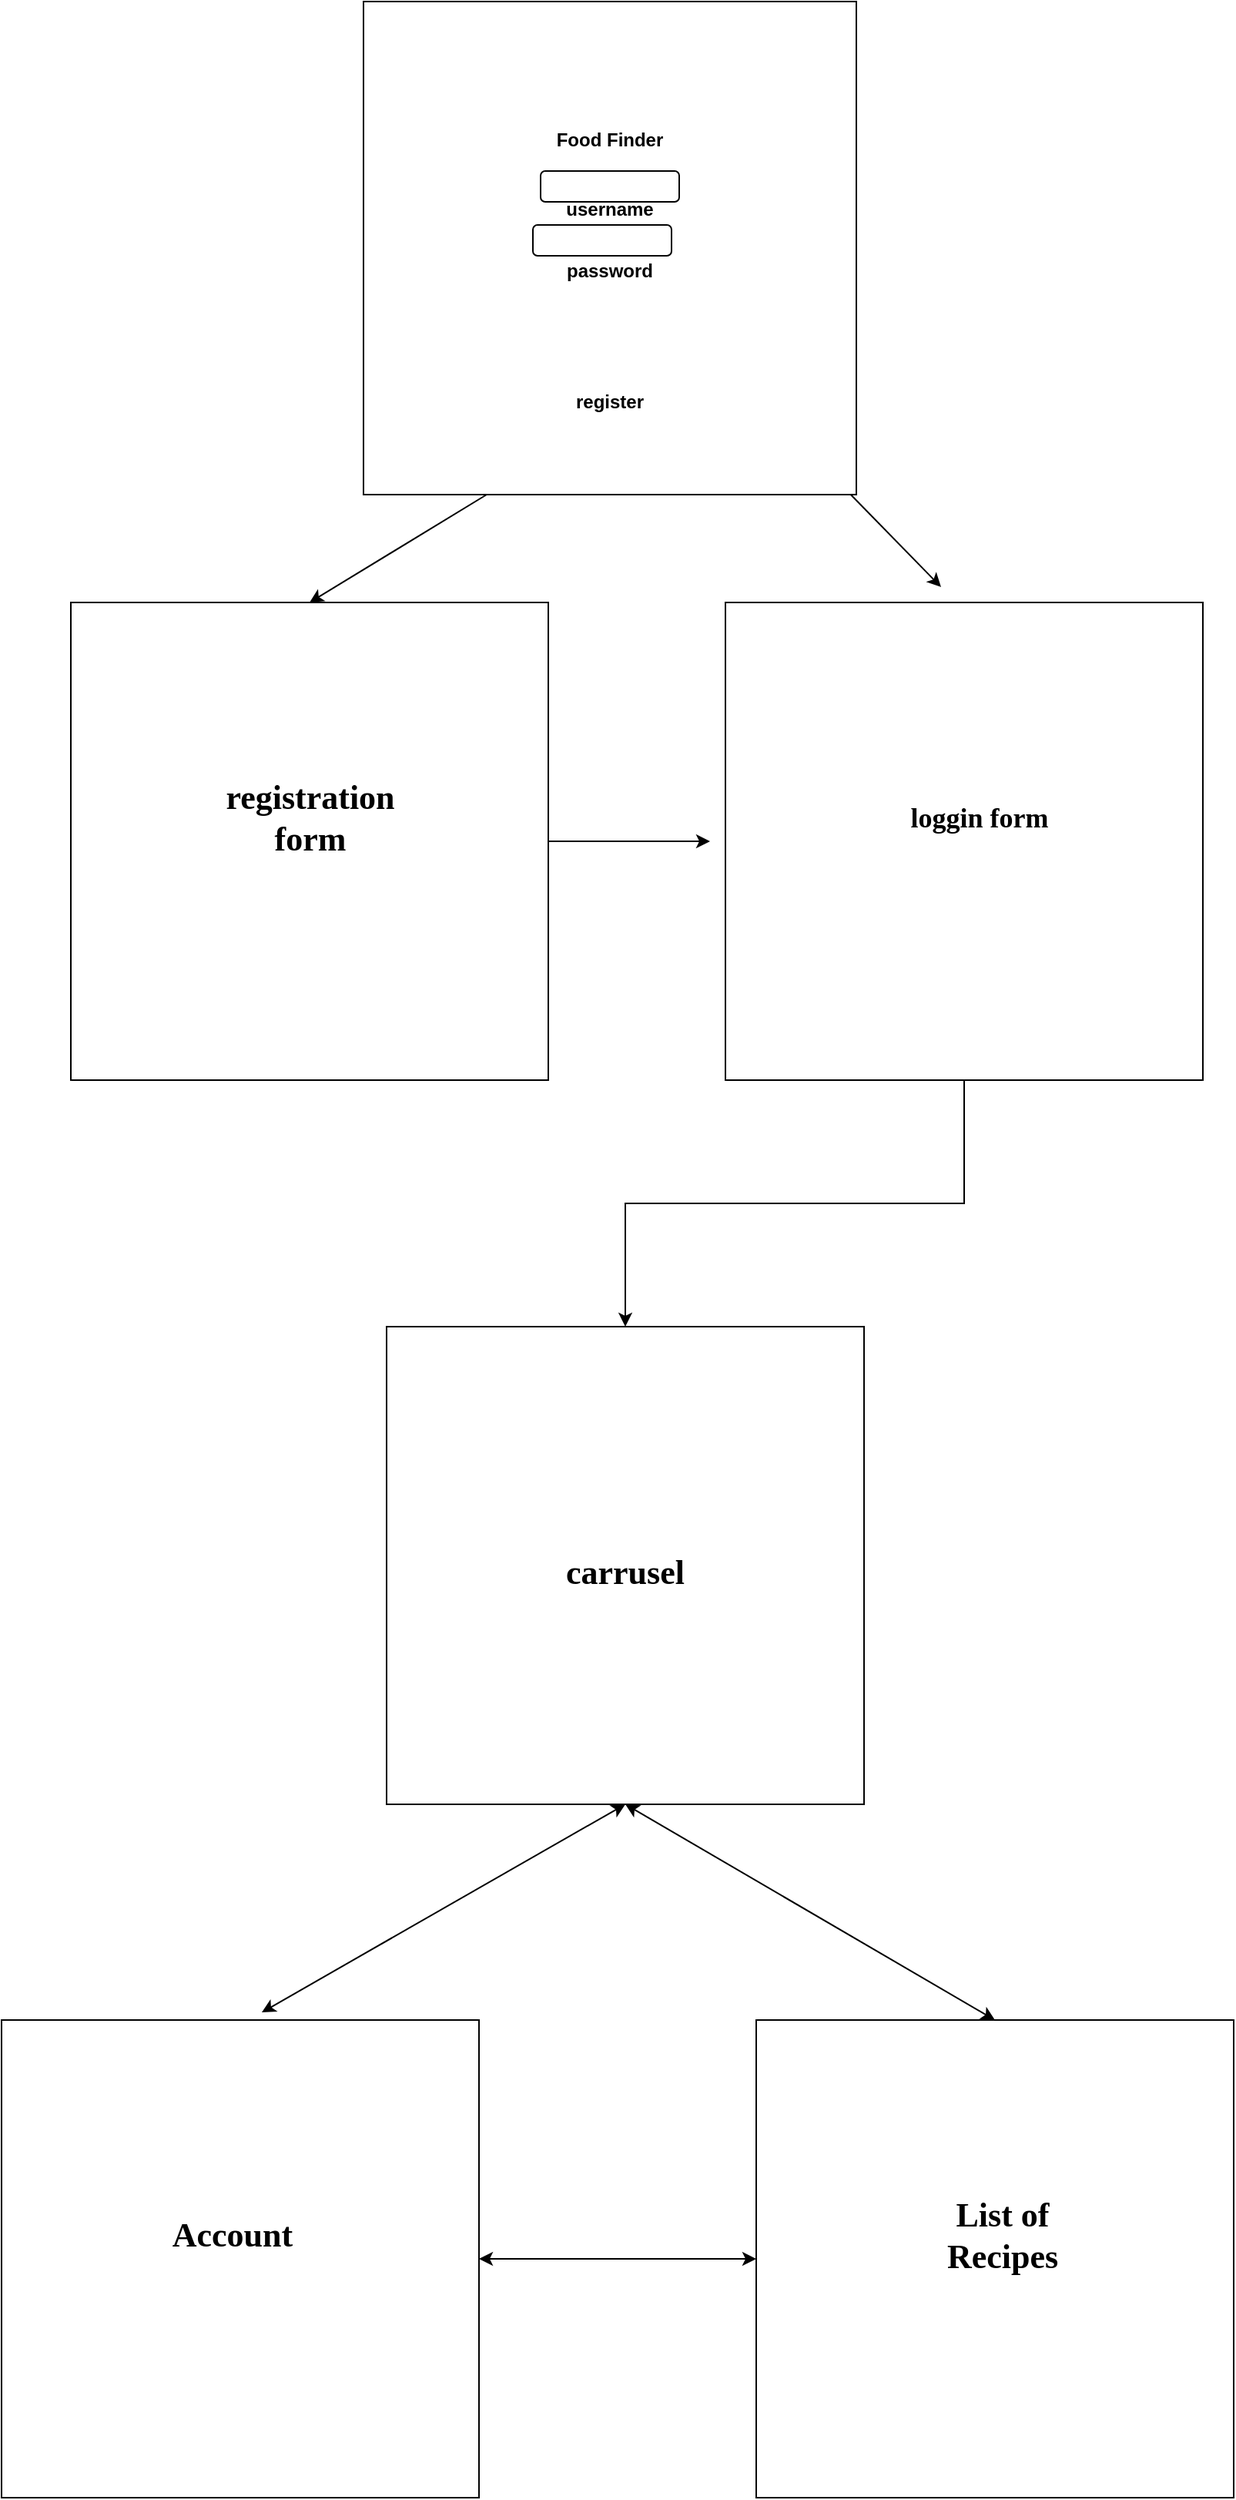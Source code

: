 <mxfile version="14.1.9" type="device"><diagram id="YLIy3OeQ4RPr63b6gepJ" name="Page-1"><mxGraphModel dx="1298" dy="833" grid="1" gridSize="10" guides="1" tooltips="1" connect="1" arrows="1" fold="1" page="1" pageScale="1" pageWidth="850" pageHeight="1100" math="0" shadow="0"><root><mxCell id="0"/><mxCell id="1" parent="0"/><mxCell id="fVj1W50yYzNSWGZp0jC5-1" value="" style="whiteSpace=wrap;html=1;aspect=fixed;" vertex="1" parent="1"><mxGeometry x="265" y="90" width="320" height="320" as="geometry"/></mxCell><mxCell id="fVj1W50yYzNSWGZp0jC5-2" value="username" style="text;html=1;strokeColor=none;fillColor=none;align=center;verticalAlign=middle;whiteSpace=wrap;rounded=0;fontStyle=1" vertex="1" parent="1"><mxGeometry x="405" y="215" width="40" height="20" as="geometry"/></mxCell><mxCell id="fVj1W50yYzNSWGZp0jC5-3" value="Food Finder" style="text;html=1;strokeColor=none;fillColor=none;align=center;verticalAlign=middle;whiteSpace=wrap;rounded=0;fontStyle=1" vertex="1" parent="1"><mxGeometry x="385" y="170" width="80" height="20" as="geometry"/></mxCell><mxCell id="fVj1W50yYzNSWGZp0jC5-5" value="" style="rounded=1;whiteSpace=wrap;html=1;" vertex="1" parent="1"><mxGeometry x="380" y="200" width="90" height="20" as="geometry"/></mxCell><mxCell id="fVj1W50yYzNSWGZp0jC5-6" value="" style="rounded=1;whiteSpace=wrap;html=1;" vertex="1" parent="1"><mxGeometry x="375" y="235" width="90" height="20" as="geometry"/></mxCell><mxCell id="fVj1W50yYzNSWGZp0jC5-7" value="password" style="text;html=1;strokeColor=none;fillColor=none;align=center;verticalAlign=middle;whiteSpace=wrap;rounded=0;fontStyle=1" vertex="1" parent="1"><mxGeometry x="405" y="255" width="40" height="20" as="geometry"/></mxCell><mxCell id="fVj1W50yYzNSWGZp0jC5-19" style="edgeStyle=orthogonalEdgeStyle;rounded=0;orthogonalLoop=1;jettySize=auto;html=1;" edge="1" parent="1" source="fVj1W50yYzNSWGZp0jC5-9" target="fVj1W50yYzNSWGZp0jC5-13"><mxGeometry relative="1" as="geometry"><mxPoint x="570" y="880" as="targetPoint"/></mxGeometry></mxCell><mxCell id="fVj1W50yYzNSWGZp0jC5-9" value="" style="whiteSpace=wrap;html=1;aspect=fixed;" vertex="1" parent="1"><mxGeometry x="500" y="480" width="310" height="310" as="geometry"/></mxCell><mxCell id="fVj1W50yYzNSWGZp0jC5-10" value="loggin form" style="text;html=1;strokeColor=none;fillColor=none;align=center;verticalAlign=middle;whiteSpace=wrap;rounded=0;fontFamily=Verdana;fontStyle=1;fontSize=18;" vertex="1" parent="1"><mxGeometry x="580" y="600" width="170" height="40" as="geometry"/></mxCell><mxCell id="fVj1W50yYzNSWGZp0jC5-18" style="edgeStyle=orthogonalEdgeStyle;rounded=0;orthogonalLoop=1;jettySize=auto;html=1;" edge="1" parent="1" source="fVj1W50yYzNSWGZp0jC5-11"><mxGeometry relative="1" as="geometry"><mxPoint x="490" y="635" as="targetPoint"/></mxGeometry></mxCell><mxCell id="fVj1W50yYzNSWGZp0jC5-11" value="" style="whiteSpace=wrap;html=1;aspect=fixed;" vertex="1" parent="1"><mxGeometry x="75" y="480" width="310" height="310" as="geometry"/></mxCell><mxCell id="fVj1W50yYzNSWGZp0jC5-12" value="registration form" style="text;html=1;strokeColor=none;fillColor=none;align=center;verticalAlign=middle;whiteSpace=wrap;rounded=0;fontFamily=Verdana;fontStyle=1;fontSize=22;" vertex="1" parent="1"><mxGeometry x="177.5" y="600" width="105" height="40" as="geometry"/></mxCell><mxCell id="fVj1W50yYzNSWGZp0jC5-13" value="" style="whiteSpace=wrap;html=1;aspect=fixed;" vertex="1" parent="1"><mxGeometry x="280" y="950" width="310" height="310" as="geometry"/></mxCell><mxCell id="fVj1W50yYzNSWGZp0jC5-14" value="register" style="text;html=1;strokeColor=none;fillColor=none;align=center;verticalAlign=middle;whiteSpace=wrap;rounded=0;fontStyle=1" vertex="1" parent="1"><mxGeometry x="380" y="340" width="90" height="20" as="geometry"/></mxCell><mxCell id="fVj1W50yYzNSWGZp0jC5-16" value="" style="endArrow=classic;html=1;" edge="1" parent="1" source="fVj1W50yYzNSWGZp0jC5-1"><mxGeometry width="50" height="50" relative="1" as="geometry"><mxPoint x="435" y="400" as="sourcePoint"/><mxPoint x="640" y="470" as="targetPoint"/></mxGeometry></mxCell><mxCell id="fVj1W50yYzNSWGZp0jC5-17" value="" style="endArrow=classic;html=1;exitX=0.25;exitY=1;exitDx=0;exitDy=0;entryX=0.5;entryY=0;entryDx=0;entryDy=0;" edge="1" parent="1" source="fVj1W50yYzNSWGZp0jC5-1" target="fVj1W50yYzNSWGZp0jC5-11"><mxGeometry width="50" height="50" relative="1" as="geometry"><mxPoint x="400" y="690" as="sourcePoint"/><mxPoint x="450" y="640" as="targetPoint"/></mxGeometry></mxCell><mxCell id="fVj1W50yYzNSWGZp0jC5-20" value="carrusel" style="text;html=1;strokeColor=none;fillColor=none;align=center;verticalAlign=middle;whiteSpace=wrap;rounded=0;fontStyle=1;fontFamily=Verdana;fontSize=22;" vertex="1" parent="1"><mxGeometry x="415" y="1100" width="40" height="20" as="geometry"/></mxCell><mxCell id="fVj1W50yYzNSWGZp0jC5-22" value="" style="whiteSpace=wrap;html=1;aspect=fixed;" vertex="1" parent="1"><mxGeometry x="30" y="1400" width="310" height="310" as="geometry"/></mxCell><mxCell id="fVj1W50yYzNSWGZp0jC5-23" value="" style="whiteSpace=wrap;html=1;aspect=fixed;" vertex="1" parent="1"><mxGeometry x="520" y="1400" width="310" height="310" as="geometry"/></mxCell><mxCell id="fVj1W50yYzNSWGZp0jC5-24" value="Account" style="text;html=1;strokeColor=none;fillColor=none;align=center;verticalAlign=middle;whiteSpace=wrap;rounded=0;fontFamily=Verdana;fontSize=22;fontStyle=1" vertex="1" parent="1"><mxGeometry x="160" y="1530" width="40" height="20" as="geometry"/></mxCell><mxCell id="fVj1W50yYzNSWGZp0jC5-25" value="&lt;b&gt;List of Recipes&lt;/b&gt;" style="text;html=1;strokeColor=none;fillColor=none;align=center;verticalAlign=middle;whiteSpace=wrap;rounded=0;fontFamily=Verdana;fontSize=22;" vertex="1" parent="1"><mxGeometry x="660" y="1530" width="40" height="20" as="geometry"/></mxCell><mxCell id="fVj1W50yYzNSWGZp0jC5-26" value="" style="endArrow=classic;startArrow=classic;html=1;fontFamily=Verdana;fontSize=22;entryX=0.5;entryY=1;entryDx=0;entryDy=0;exitX=0.545;exitY=-0.016;exitDx=0;exitDy=0;exitPerimeter=0;" edge="1" parent="1" source="fVj1W50yYzNSWGZp0jC5-22" target="fVj1W50yYzNSWGZp0jC5-13"><mxGeometry width="50" height="50" relative="1" as="geometry"><mxPoint x="400" y="1380" as="sourcePoint"/><mxPoint x="450" y="1330" as="targetPoint"/><Array as="points"/></mxGeometry></mxCell><mxCell id="fVj1W50yYzNSWGZp0jC5-27" value="" style="endArrow=classic;startArrow=classic;html=1;fontFamily=Verdana;fontSize=22;entryX=0;entryY=0.5;entryDx=0;entryDy=0;exitX=1;exitY=0.5;exitDx=0;exitDy=0;" edge="1" parent="1" source="fVj1W50yYzNSWGZp0jC5-22" target="fVj1W50yYzNSWGZp0jC5-23"><mxGeometry width="50" height="50" relative="1" as="geometry"><mxPoint x="400" y="1380" as="sourcePoint"/><mxPoint x="450" y="1330" as="targetPoint"/></mxGeometry></mxCell><mxCell id="fVj1W50yYzNSWGZp0jC5-28" value="" style="endArrow=classic;startArrow=classic;html=1;fontFamily=Verdana;fontSize=22;entryX=0.5;entryY=0;entryDx=0;entryDy=0;exitX=0.5;exitY=1;exitDx=0;exitDy=0;" edge="1" parent="1" source="fVj1W50yYzNSWGZp0jC5-13" target="fVj1W50yYzNSWGZp0jC5-23"><mxGeometry width="50" height="50" relative="1" as="geometry"><mxPoint x="400" y="1380" as="sourcePoint"/><mxPoint x="450" y="1330" as="targetPoint"/></mxGeometry></mxCell></root></mxGraphModel></diagram></mxfile>